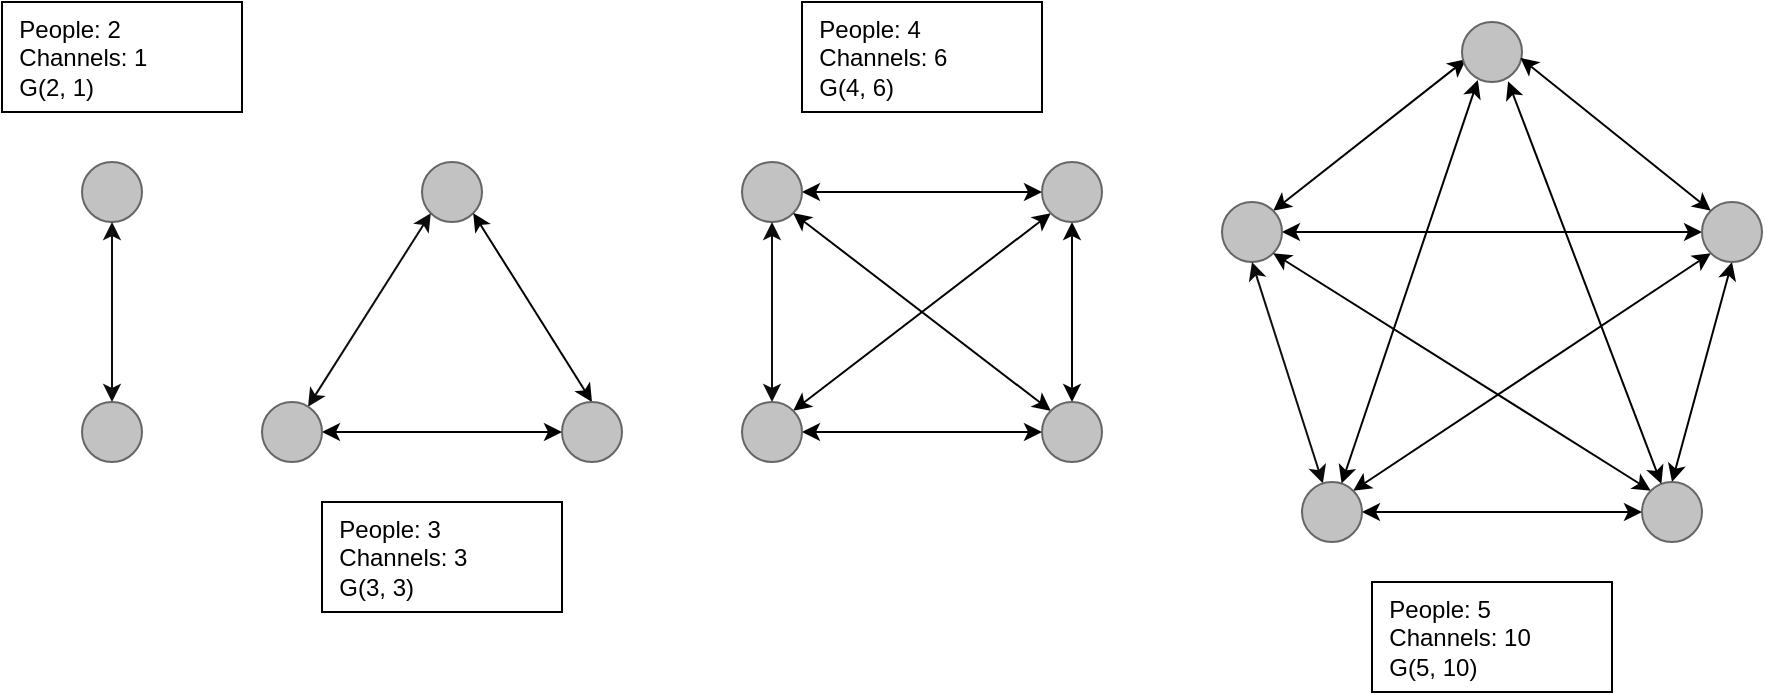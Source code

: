 <mxfile version="24.7.12">
  <diagram name="complete-graphs" id="rmKykRp29iofeRrYFJwU">
    <mxGraphModel dx="1070" dy="758" grid="1" gridSize="10" guides="1" tooltips="1" connect="1" arrows="1" fold="1" page="1" pageScale="1" pageWidth="850" pageHeight="1100" math="0" shadow="0">
      <root>
        <mxCell id="0" />
        <mxCell id="1" parent="0" />
        <mxCell id="eyzVEe4AvvlMpGE6eW_w-1" value="" style="ellipse;whiteSpace=wrap;html=1;aspect=fixed;fillColor=#C2C2C2;strokeColor=#666666;fontColor=#333333;" vertex="1" parent="1">
          <mxGeometry x="50" y="110" width="30" height="30" as="geometry" />
        </mxCell>
        <mxCell id="eyzVEe4AvvlMpGE6eW_w-3" style="edgeStyle=orthogonalEdgeStyle;rounded=0;orthogonalLoop=1;jettySize=auto;html=1;entryX=0.5;entryY=1;entryDx=0;entryDy=0;startArrow=classic;startFill=1;fillColor=#f5f5f5;strokeColor=#0D0D0D;" edge="1" parent="1" source="eyzVEe4AvvlMpGE6eW_w-2" target="eyzVEe4AvvlMpGE6eW_w-1">
          <mxGeometry relative="1" as="geometry" />
        </mxCell>
        <mxCell id="eyzVEe4AvvlMpGE6eW_w-2" value="" style="ellipse;whiteSpace=wrap;html=1;aspect=fixed;fillColor=#C2C2C2;strokeColor=#666666;fontColor=#333333;" vertex="1" parent="1">
          <mxGeometry x="50" y="230" width="30" height="30" as="geometry" />
        </mxCell>
        <mxCell id="eyzVEe4AvvlMpGE6eW_w-4" value="" style="ellipse;whiteSpace=wrap;html=1;aspect=fixed;fillColor=#C2C2C2;strokeColor=#666666;fontColor=#333333;" vertex="1" parent="1">
          <mxGeometry x="220" y="110" width="30" height="30" as="geometry" />
        </mxCell>
        <mxCell id="eyzVEe4AvvlMpGE6eW_w-5" style="rounded=0;orthogonalLoop=1;jettySize=auto;html=1;entryX=0;entryY=1;entryDx=0;entryDy=0;startArrow=classic;startFill=1;fillColor=#f5f5f5;strokeColor=#0D0D0D;" edge="1" parent="1" source="eyzVEe4AvvlMpGE6eW_w-6" target="eyzVEe4AvvlMpGE6eW_w-4">
          <mxGeometry relative="1" as="geometry" />
        </mxCell>
        <mxCell id="eyzVEe4AvvlMpGE6eW_w-8" style="edgeStyle=orthogonalEdgeStyle;rounded=0;orthogonalLoop=1;jettySize=auto;html=1;exitX=1;exitY=0.5;exitDx=0;exitDy=0;startArrow=classic;startFill=1;" edge="1" parent="1" source="eyzVEe4AvvlMpGE6eW_w-6" target="eyzVEe4AvvlMpGE6eW_w-7">
          <mxGeometry relative="1" as="geometry" />
        </mxCell>
        <mxCell id="eyzVEe4AvvlMpGE6eW_w-6" value="" style="ellipse;whiteSpace=wrap;html=1;aspect=fixed;fillColor=#C2C2C2;strokeColor=#666666;fontColor=#333333;" vertex="1" parent="1">
          <mxGeometry x="140" y="230" width="30" height="30" as="geometry" />
        </mxCell>
        <mxCell id="eyzVEe4AvvlMpGE6eW_w-9" style="rounded=0;orthogonalLoop=1;jettySize=auto;html=1;exitX=0.5;exitY=0;exitDx=0;exitDy=0;entryX=1;entryY=1;entryDx=0;entryDy=0;startArrow=classic;startFill=1;" edge="1" parent="1" source="eyzVEe4AvvlMpGE6eW_w-7" target="eyzVEe4AvvlMpGE6eW_w-4">
          <mxGeometry relative="1" as="geometry" />
        </mxCell>
        <mxCell id="eyzVEe4AvvlMpGE6eW_w-7" value="" style="ellipse;whiteSpace=wrap;html=1;aspect=fixed;fillColor=#C2C2C2;strokeColor=#666666;fontColor=#333333;" vertex="1" parent="1">
          <mxGeometry x="290" y="230" width="30" height="30" as="geometry" />
        </mxCell>
        <mxCell id="eyzVEe4AvvlMpGE6eW_w-19" style="edgeStyle=orthogonalEdgeStyle;rounded=0;orthogonalLoop=1;jettySize=auto;html=1;exitX=1;exitY=0.5;exitDx=0;exitDy=0;entryX=0;entryY=0.5;entryDx=0;entryDy=0;startArrow=classic;startFill=1;" edge="1" parent="1" source="eyzVEe4AvvlMpGE6eW_w-10" target="eyzVEe4AvvlMpGE6eW_w-16">
          <mxGeometry relative="1" as="geometry" />
        </mxCell>
        <mxCell id="eyzVEe4AvvlMpGE6eW_w-10" value="" style="ellipse;whiteSpace=wrap;html=1;aspect=fixed;fillColor=#C2C2C2;strokeColor=#666666;fontColor=#333333;" vertex="1" parent="1">
          <mxGeometry x="380" y="110" width="30" height="30" as="geometry" />
        </mxCell>
        <mxCell id="eyzVEe4AvvlMpGE6eW_w-11" style="rounded=0;orthogonalLoop=1;jettySize=auto;html=1;entryX=0.5;entryY=1;entryDx=0;entryDy=0;startArrow=classic;startFill=1;fillColor=#f5f5f5;strokeColor=#0D0D0D;" edge="1" parent="1" source="eyzVEe4AvvlMpGE6eW_w-13" target="eyzVEe4AvvlMpGE6eW_w-10">
          <mxGeometry relative="1" as="geometry" />
        </mxCell>
        <mxCell id="eyzVEe4AvvlMpGE6eW_w-12" style="edgeStyle=orthogonalEdgeStyle;rounded=0;orthogonalLoop=1;jettySize=auto;html=1;exitX=1;exitY=0.5;exitDx=0;exitDy=0;startArrow=classic;startFill=1;" edge="1" parent="1" source="eyzVEe4AvvlMpGE6eW_w-13" target="eyzVEe4AvvlMpGE6eW_w-15">
          <mxGeometry relative="1" as="geometry" />
        </mxCell>
        <mxCell id="eyzVEe4AvvlMpGE6eW_w-17" style="rounded=0;orthogonalLoop=1;jettySize=auto;html=1;exitX=1;exitY=0;exitDx=0;exitDy=0;entryX=0;entryY=1;entryDx=0;entryDy=0;startArrow=classic;startFill=1;" edge="1" parent="1" source="eyzVEe4AvvlMpGE6eW_w-13" target="eyzVEe4AvvlMpGE6eW_w-16">
          <mxGeometry relative="1" as="geometry" />
        </mxCell>
        <mxCell id="eyzVEe4AvvlMpGE6eW_w-13" value="" style="ellipse;whiteSpace=wrap;html=1;aspect=fixed;fillColor=#C2C2C2;strokeColor=#666666;fontColor=#333333;" vertex="1" parent="1">
          <mxGeometry x="380" y="230" width="30" height="30" as="geometry" />
        </mxCell>
        <mxCell id="eyzVEe4AvvlMpGE6eW_w-14" style="rounded=0;orthogonalLoop=1;jettySize=auto;html=1;exitX=0;exitY=0;exitDx=0;exitDy=0;entryX=1;entryY=1;entryDx=0;entryDy=0;startArrow=classic;startFill=1;" edge="1" parent="1" source="eyzVEe4AvvlMpGE6eW_w-15" target="eyzVEe4AvvlMpGE6eW_w-10">
          <mxGeometry relative="1" as="geometry" />
        </mxCell>
        <mxCell id="eyzVEe4AvvlMpGE6eW_w-18" style="edgeStyle=orthogonalEdgeStyle;rounded=0;orthogonalLoop=1;jettySize=auto;html=1;exitX=0.5;exitY=0;exitDx=0;exitDy=0;entryX=0.5;entryY=1;entryDx=0;entryDy=0;startArrow=classic;startFill=1;" edge="1" parent="1" source="eyzVEe4AvvlMpGE6eW_w-15" target="eyzVEe4AvvlMpGE6eW_w-16">
          <mxGeometry relative="1" as="geometry" />
        </mxCell>
        <mxCell id="eyzVEe4AvvlMpGE6eW_w-15" value="" style="ellipse;whiteSpace=wrap;html=1;aspect=fixed;fillColor=#C2C2C2;strokeColor=#666666;fontColor=#333333;" vertex="1" parent="1">
          <mxGeometry x="530" y="230" width="30" height="30" as="geometry" />
        </mxCell>
        <mxCell id="eyzVEe4AvvlMpGE6eW_w-16" value="" style="ellipse;whiteSpace=wrap;html=1;aspect=fixed;fillColor=#C2C2C2;strokeColor=#666666;fontColor=#333333;" vertex="1" parent="1">
          <mxGeometry x="530" y="110" width="30" height="30" as="geometry" />
        </mxCell>
        <mxCell id="eyzVEe4AvvlMpGE6eW_w-21" style="edgeStyle=orthogonalEdgeStyle;rounded=0;orthogonalLoop=1;jettySize=auto;html=1;exitX=1;exitY=0.5;exitDx=0;exitDy=0;entryX=0;entryY=0.5;entryDx=0;entryDy=0;startArrow=classic;startFill=1;" edge="1" parent="1" source="eyzVEe4AvvlMpGE6eW_w-22" target="eyzVEe4AvvlMpGE6eW_w-30">
          <mxGeometry relative="1" as="geometry" />
        </mxCell>
        <mxCell id="eyzVEe4AvvlMpGE6eW_w-32" style="rounded=0;orthogonalLoop=1;jettySize=auto;html=1;exitX=1;exitY=0;exitDx=0;exitDy=0;entryX=0.068;entryY=0.621;entryDx=0;entryDy=0;entryPerimeter=0;startArrow=classic;startFill=1;" edge="1" parent="1" source="eyzVEe4AvvlMpGE6eW_w-22" target="eyzVEe4AvvlMpGE6eW_w-31">
          <mxGeometry relative="1" as="geometry" />
        </mxCell>
        <mxCell id="eyzVEe4AvvlMpGE6eW_w-22" value="" style="ellipse;whiteSpace=wrap;html=1;aspect=fixed;fillColor=#C2C2C2;strokeColor=#666666;fontColor=#333333;" vertex="1" parent="1">
          <mxGeometry x="620" y="130" width="30" height="30" as="geometry" />
        </mxCell>
        <mxCell id="eyzVEe4AvvlMpGE6eW_w-23" style="rounded=0;orthogonalLoop=1;jettySize=auto;html=1;entryX=0.5;entryY=1;entryDx=0;entryDy=0;startArrow=classic;startFill=1;fillColor=#f5f5f5;strokeColor=#0D0D0D;" edge="1" parent="1" source="eyzVEe4AvvlMpGE6eW_w-26" target="eyzVEe4AvvlMpGE6eW_w-22">
          <mxGeometry relative="1" as="geometry" />
        </mxCell>
        <mxCell id="eyzVEe4AvvlMpGE6eW_w-24" style="edgeStyle=orthogonalEdgeStyle;rounded=0;orthogonalLoop=1;jettySize=auto;html=1;exitX=1;exitY=0.5;exitDx=0;exitDy=0;startArrow=classic;startFill=1;" edge="1" parent="1" source="eyzVEe4AvvlMpGE6eW_w-26" target="eyzVEe4AvvlMpGE6eW_w-29">
          <mxGeometry relative="1" as="geometry" />
        </mxCell>
        <mxCell id="eyzVEe4AvvlMpGE6eW_w-25" style="rounded=0;orthogonalLoop=1;jettySize=auto;html=1;exitX=1;exitY=0;exitDx=0;exitDy=0;entryX=0;entryY=1;entryDx=0;entryDy=0;startArrow=classic;startFill=1;" edge="1" parent="1" source="eyzVEe4AvvlMpGE6eW_w-26" target="eyzVEe4AvvlMpGE6eW_w-30">
          <mxGeometry relative="1" as="geometry" />
        </mxCell>
        <mxCell id="eyzVEe4AvvlMpGE6eW_w-26" value="" style="ellipse;whiteSpace=wrap;html=1;aspect=fixed;fillColor=#C2C2C2;strokeColor=#666666;fontColor=#333333;" vertex="1" parent="1">
          <mxGeometry x="660" y="270" width="30" height="30" as="geometry" />
        </mxCell>
        <mxCell id="eyzVEe4AvvlMpGE6eW_w-27" style="rounded=0;orthogonalLoop=1;jettySize=auto;html=1;exitX=0;exitY=0;exitDx=0;exitDy=0;entryX=1;entryY=1;entryDx=0;entryDy=0;startArrow=classic;startFill=1;" edge="1" parent="1" source="eyzVEe4AvvlMpGE6eW_w-29" target="eyzVEe4AvvlMpGE6eW_w-22">
          <mxGeometry relative="1" as="geometry" />
        </mxCell>
        <mxCell id="eyzVEe4AvvlMpGE6eW_w-28" style="rounded=0;orthogonalLoop=1;jettySize=auto;html=1;exitX=0.5;exitY=0;exitDx=0;exitDy=0;entryX=0.5;entryY=1;entryDx=0;entryDy=0;startArrow=classic;startFill=1;" edge="1" parent="1" source="eyzVEe4AvvlMpGE6eW_w-29" target="eyzVEe4AvvlMpGE6eW_w-30">
          <mxGeometry relative="1" as="geometry" />
        </mxCell>
        <mxCell id="eyzVEe4AvvlMpGE6eW_w-29" value="" style="ellipse;whiteSpace=wrap;html=1;aspect=fixed;fillColor=#C2C2C2;strokeColor=#666666;fontColor=#333333;" vertex="1" parent="1">
          <mxGeometry x="830" y="270" width="30" height="30" as="geometry" />
        </mxCell>
        <mxCell id="eyzVEe4AvvlMpGE6eW_w-30" value="" style="ellipse;whiteSpace=wrap;html=1;aspect=fixed;fillColor=#C2C2C2;strokeColor=#666666;fontColor=#333333;" vertex="1" parent="1">
          <mxGeometry x="860" y="130" width="30" height="30" as="geometry" />
        </mxCell>
        <mxCell id="eyzVEe4AvvlMpGE6eW_w-31" value="" style="ellipse;whiteSpace=wrap;html=1;aspect=fixed;fillColor=#C2C2C2;strokeColor=#666666;fontColor=#333333;" vertex="1" parent="1">
          <mxGeometry x="740" y="40" width="30" height="30" as="geometry" />
        </mxCell>
        <mxCell id="eyzVEe4AvvlMpGE6eW_w-33" style="rounded=0;orthogonalLoop=1;jettySize=auto;html=1;exitX=0;exitY=0;exitDx=0;exitDy=0;entryX=0.974;entryY=0.599;entryDx=0;entryDy=0;entryPerimeter=0;startArrow=classic;startFill=1;" edge="1" parent="1" source="eyzVEe4AvvlMpGE6eW_w-30" target="eyzVEe4AvvlMpGE6eW_w-31">
          <mxGeometry relative="1" as="geometry" />
        </mxCell>
        <mxCell id="eyzVEe4AvvlMpGE6eW_w-34" style="rounded=0;orthogonalLoop=1;jettySize=auto;html=1;entryX=0.264;entryY=0.967;entryDx=0;entryDy=0;entryPerimeter=0;startArrow=classic;startFill=1;" edge="1" parent="1" source="eyzVEe4AvvlMpGE6eW_w-26" target="eyzVEe4AvvlMpGE6eW_w-31">
          <mxGeometry relative="1" as="geometry" />
        </mxCell>
        <mxCell id="eyzVEe4AvvlMpGE6eW_w-35" style="rounded=0;orthogonalLoop=1;jettySize=auto;html=1;entryX=0.768;entryY=0.989;entryDx=0;entryDy=0;entryPerimeter=0;startArrow=classic;startFill=1;" edge="1" parent="1" source="eyzVEe4AvvlMpGE6eW_w-29" target="eyzVEe4AvvlMpGE6eW_w-31">
          <mxGeometry relative="1" as="geometry" />
        </mxCell>
        <mxCell id="eyzVEe4AvvlMpGE6eW_w-36" value="&amp;nbsp; People: 2&lt;div&gt;&amp;nbsp; Channels: 1&lt;/div&gt;&lt;div&gt;&amp;nbsp; G(2, 1)&lt;/div&gt;" style="rounded=0;whiteSpace=wrap;html=1;align=left;" vertex="1" parent="1">
          <mxGeometry x="10" y="30" width="120" height="55" as="geometry" />
        </mxCell>
        <mxCell id="eyzVEe4AvvlMpGE6eW_w-37" value="&amp;nbsp; People: 3&lt;div&gt;&amp;nbsp; Channels: 3&lt;/div&gt;&lt;div&gt;&amp;nbsp; G(3, 3)&lt;/div&gt;" style="rounded=0;whiteSpace=wrap;html=1;align=left;" vertex="1" parent="1">
          <mxGeometry x="170" y="280" width="120" height="55" as="geometry" />
        </mxCell>
        <mxCell id="eyzVEe4AvvlMpGE6eW_w-38" value="&amp;nbsp; People: 4&lt;div&gt;&amp;nbsp; Channels: 6&lt;/div&gt;&lt;div&gt;&amp;nbsp; G(4, 6)&lt;/div&gt;" style="rounded=0;whiteSpace=wrap;html=1;align=left;" vertex="1" parent="1">
          <mxGeometry x="410" y="30" width="120" height="55" as="geometry" />
        </mxCell>
        <mxCell id="eyzVEe4AvvlMpGE6eW_w-39" value="&amp;nbsp; People: 5&lt;div&gt;&amp;nbsp; Channels: 10&lt;/div&gt;&lt;div&gt;&amp;nbsp; G(5, 10)&lt;/div&gt;" style="rounded=0;whiteSpace=wrap;html=1;align=left;" vertex="1" parent="1">
          <mxGeometry x="695" y="320" width="120" height="55" as="geometry" />
        </mxCell>
      </root>
    </mxGraphModel>
  </diagram>
</mxfile>
